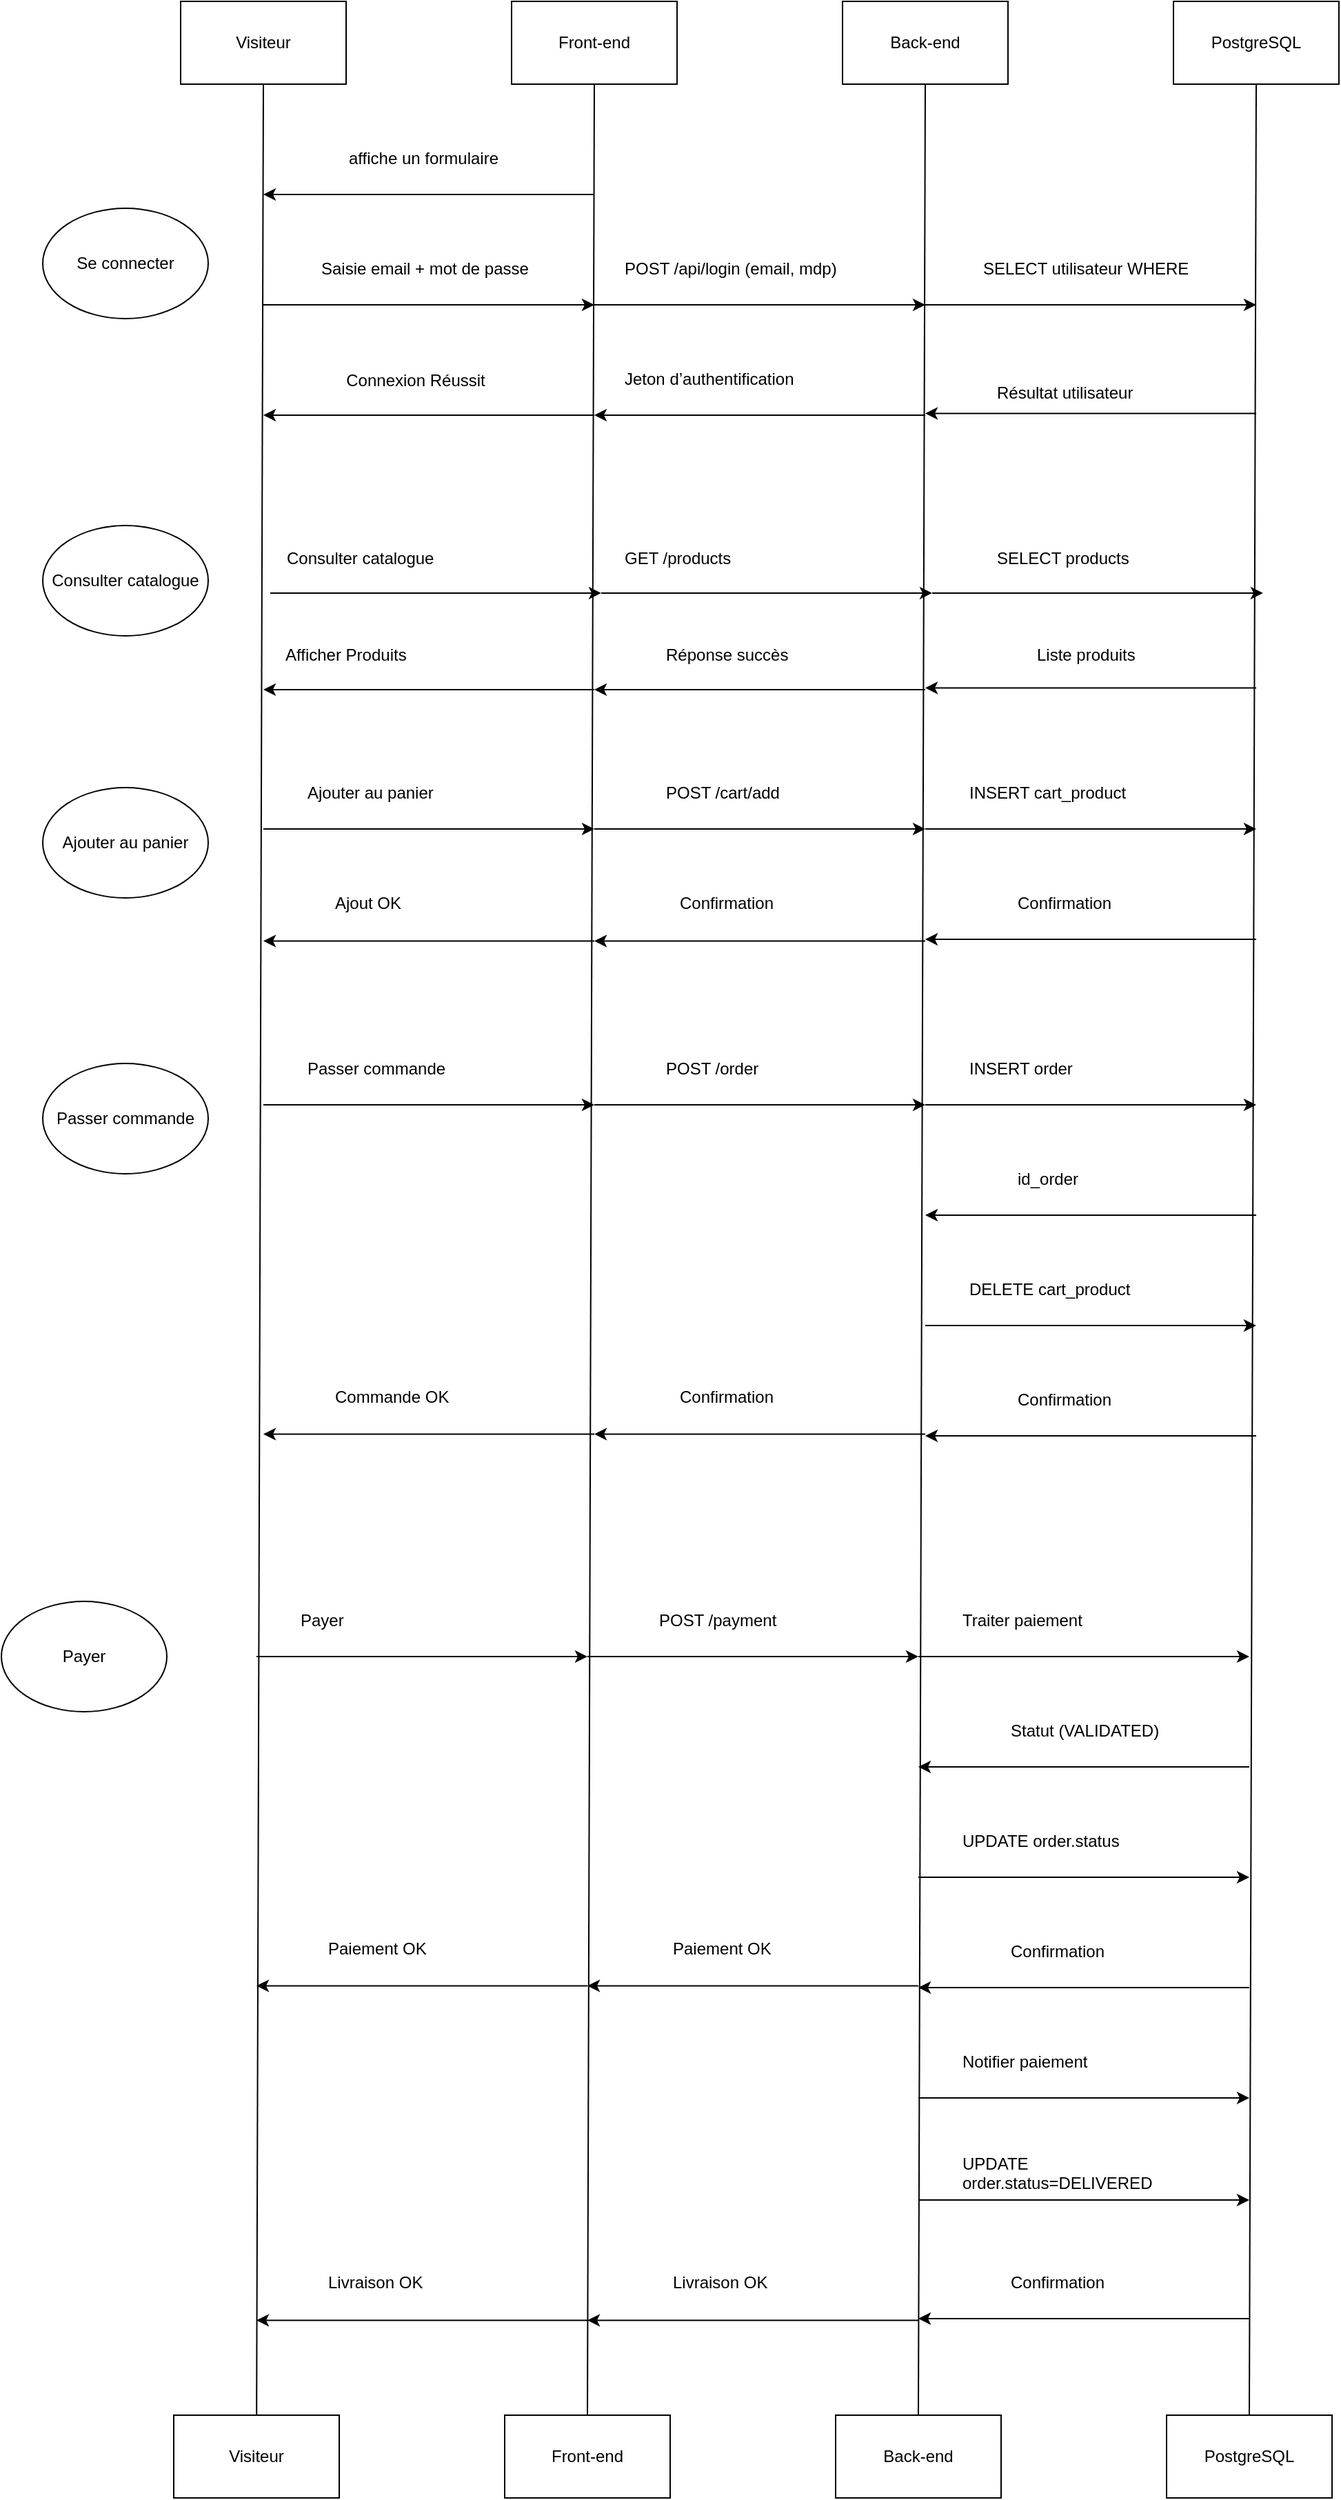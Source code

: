 <mxfile version="27.1.6">
  <diagram name="Page-1" id="6YRKSSHgjg5UnFIQXleZ">
    <mxGraphModel dx="1958" dy="955" grid="1" gridSize="10" guides="1" tooltips="1" connect="1" arrows="1" fold="1" page="1" pageScale="1" pageWidth="827" pageHeight="1169" math="0" shadow="0">
      <root>
        <mxCell id="0" />
        <mxCell id="1" parent="0" />
        <mxCell id="RmnIdKcEfgMWNVoL5vVS-1" value="Se connecter" style="ellipse;whiteSpace=wrap;html=1;" vertex="1" parent="1">
          <mxGeometry x="290" y="350" width="120" height="80" as="geometry" />
        </mxCell>
        <mxCell id="RmnIdKcEfgMWNVoL5vVS-2" value="Visiteur" style="rounded=0;whiteSpace=wrap;html=1;" vertex="1" parent="1">
          <mxGeometry x="390" y="200" width="120" height="60" as="geometry" />
        </mxCell>
        <mxCell id="RmnIdKcEfgMWNVoL5vVS-3" value="Front-end" style="rounded=0;whiteSpace=wrap;html=1;" vertex="1" parent="1">
          <mxGeometry x="630" y="200" width="120" height="60" as="geometry" />
        </mxCell>
        <mxCell id="RmnIdKcEfgMWNVoL5vVS-4" value="Back-end" style="rounded=0;whiteSpace=wrap;html=1;" vertex="1" parent="1">
          <mxGeometry x="870" y="200" width="120" height="60" as="geometry" />
        </mxCell>
        <mxCell id="RmnIdKcEfgMWNVoL5vVS-5" value="PostgreSQL" style="rounded=0;whiteSpace=wrap;html=1;" vertex="1" parent="1">
          <mxGeometry x="1110" y="200" width="120" height="60" as="geometry" />
        </mxCell>
        <mxCell id="RmnIdKcEfgMWNVoL5vVS-6" value="Saisie email + mot de passe" style="text;whiteSpace=wrap;" vertex="1" parent="1">
          <mxGeometry x="490" y="380" width="180" height="40" as="geometry" />
        </mxCell>
        <mxCell id="RmnIdKcEfgMWNVoL5vVS-7" value="POST /api/login (email, mdp)" style="text;whiteSpace=wrap;" vertex="1" parent="1">
          <mxGeometry x="710" y="380" width="190" height="40" as="geometry" />
        </mxCell>
        <mxCell id="RmnIdKcEfgMWNVoL5vVS-8" value="SELECT utilisateur WHERE" style="text;whiteSpace=wrap;" vertex="1" parent="1">
          <mxGeometry x="970" y="380" width="180" height="40" as="geometry" />
        </mxCell>
        <mxCell id="RmnIdKcEfgMWNVoL5vVS-9" value="Résultat utilisateur" style="text;whiteSpace=wrap;" vertex="1" parent="1">
          <mxGeometry x="980" y="470" width="130" height="40" as="geometry" />
        </mxCell>
        <mxCell id="RmnIdKcEfgMWNVoL5vVS-10" value="Jeton d’authentification" style="text;whiteSpace=wrap;" vertex="1" parent="1">
          <mxGeometry x="710" y="460" width="160" height="40" as="geometry" />
        </mxCell>
        <mxCell id="RmnIdKcEfgMWNVoL5vVS-11" value="Connexion Réussit" style="text;html=1;align=center;verticalAlign=middle;resizable=0;points=[];autosize=1;strokeColor=none;fillColor=none;" vertex="1" parent="1">
          <mxGeometry x="500" y="460" width="120" height="30" as="geometry" />
        </mxCell>
        <mxCell id="RmnIdKcEfgMWNVoL5vVS-12" value="Visiteur" style="rounded=0;whiteSpace=wrap;html=1;" vertex="1" parent="1">
          <mxGeometry x="385" y="1950" width="120" height="60" as="geometry" />
        </mxCell>
        <mxCell id="RmnIdKcEfgMWNVoL5vVS-13" value="Front-end" style="rounded=0;whiteSpace=wrap;html=1;" vertex="1" parent="1">
          <mxGeometry x="625" y="1950" width="120" height="60" as="geometry" />
        </mxCell>
        <mxCell id="RmnIdKcEfgMWNVoL5vVS-14" value="Back-end" style="rounded=0;whiteSpace=wrap;html=1;" vertex="1" parent="1">
          <mxGeometry x="865" y="1950" width="120" height="60" as="geometry" />
        </mxCell>
        <mxCell id="RmnIdKcEfgMWNVoL5vVS-15" value="PostgreSQL" style="rounded=0;whiteSpace=wrap;html=1;" vertex="1" parent="1">
          <mxGeometry x="1105" y="1950" width="120" height="60" as="geometry" />
        </mxCell>
        <mxCell id="RmnIdKcEfgMWNVoL5vVS-16" value="" style="endArrow=none;html=1;rounded=0;entryX=0.5;entryY=1;entryDx=0;entryDy=0;" edge="1" parent="1" source="RmnIdKcEfgMWNVoL5vVS-12" target="RmnIdKcEfgMWNVoL5vVS-2">
          <mxGeometry width="50" height="50" relative="1" as="geometry">
            <mxPoint x="420" y="520" as="sourcePoint" />
            <mxPoint x="470" y="470" as="targetPoint" />
          </mxGeometry>
        </mxCell>
        <mxCell id="RmnIdKcEfgMWNVoL5vVS-17" value="" style="endArrow=none;html=1;rounded=0;entryX=0.5;entryY=1;entryDx=0;entryDy=0;exitX=0.5;exitY=0;exitDx=0;exitDy=0;" edge="1" parent="1" source="RmnIdKcEfgMWNVoL5vVS-13" target="RmnIdKcEfgMWNVoL5vVS-3">
          <mxGeometry width="50" height="50" relative="1" as="geometry">
            <mxPoint x="680" y="690" as="sourcePoint" />
            <mxPoint x="680" y="360" as="targetPoint" />
          </mxGeometry>
        </mxCell>
        <mxCell id="RmnIdKcEfgMWNVoL5vVS-18" value="" style="endArrow=none;html=1;rounded=0;entryX=0.5;entryY=1;entryDx=0;entryDy=0;exitX=0.5;exitY=0;exitDx=0;exitDy=0;" edge="1" parent="1" source="RmnIdKcEfgMWNVoL5vVS-14" target="RmnIdKcEfgMWNVoL5vVS-4">
          <mxGeometry width="50" height="50" relative="1" as="geometry">
            <mxPoint x="700" y="680" as="sourcePoint" />
            <mxPoint x="700" y="350" as="targetPoint" />
          </mxGeometry>
        </mxCell>
        <mxCell id="RmnIdKcEfgMWNVoL5vVS-19" value="" style="endArrow=none;html=1;rounded=0;entryX=0.5;entryY=1;entryDx=0;entryDy=0;exitX=0.5;exitY=0;exitDx=0;exitDy=0;" edge="1" parent="1" source="RmnIdKcEfgMWNVoL5vVS-15" target="RmnIdKcEfgMWNVoL5vVS-5">
          <mxGeometry width="50" height="50" relative="1" as="geometry">
            <mxPoint x="940" y="680" as="sourcePoint" />
            <mxPoint x="940" y="350" as="targetPoint" />
          </mxGeometry>
        </mxCell>
        <mxCell id="RmnIdKcEfgMWNVoL5vVS-20" value="" style="endArrow=classic;html=1;rounded=0;" edge="1" parent="1">
          <mxGeometry width="50" height="50" relative="1" as="geometry">
            <mxPoint x="450" y="420" as="sourcePoint" />
            <mxPoint x="690" y="420" as="targetPoint" />
          </mxGeometry>
        </mxCell>
        <mxCell id="RmnIdKcEfgMWNVoL5vVS-21" value="" style="endArrow=classic;html=1;rounded=0;" edge="1" parent="1">
          <mxGeometry width="50" height="50" relative="1" as="geometry">
            <mxPoint x="690" y="420" as="sourcePoint" />
            <mxPoint x="930" y="420" as="targetPoint" />
          </mxGeometry>
        </mxCell>
        <mxCell id="RmnIdKcEfgMWNVoL5vVS-22" value="" style="endArrow=classic;html=1;rounded=0;" edge="1" parent="1">
          <mxGeometry width="50" height="50" relative="1" as="geometry">
            <mxPoint x="930" y="420" as="sourcePoint" />
            <mxPoint x="1170" y="420" as="targetPoint" />
          </mxGeometry>
        </mxCell>
        <mxCell id="RmnIdKcEfgMWNVoL5vVS-23" value="" style="endArrow=classic;html=1;rounded=0;" edge="1" parent="1">
          <mxGeometry width="50" height="50" relative="1" as="geometry">
            <mxPoint x="930" y="500" as="sourcePoint" />
            <mxPoint x="690" y="500" as="targetPoint" />
          </mxGeometry>
        </mxCell>
        <mxCell id="RmnIdKcEfgMWNVoL5vVS-24" value="" style="endArrow=classic;html=1;rounded=0;" edge="1" parent="1">
          <mxGeometry width="50" height="50" relative="1" as="geometry">
            <mxPoint x="1170" y="498.75" as="sourcePoint" />
            <mxPoint x="930" y="498.75" as="targetPoint" />
          </mxGeometry>
        </mxCell>
        <mxCell id="RmnIdKcEfgMWNVoL5vVS-25" value="" style="endArrow=classic;html=1;rounded=0;" edge="1" parent="1">
          <mxGeometry width="50" height="50" relative="1" as="geometry">
            <mxPoint x="690" y="500" as="sourcePoint" />
            <mxPoint x="450" y="500" as="targetPoint" />
          </mxGeometry>
        </mxCell>
        <mxCell id="RmnIdKcEfgMWNVoL5vVS-26" value="Ajouter au panier" style="text;whiteSpace=wrap;" vertex="1" parent="1">
          <mxGeometry x="480" y="760" width="190" height="40" as="geometry" />
        </mxCell>
        <mxCell id="RmnIdKcEfgMWNVoL5vVS-27" value="POST /cart/add" style="text;whiteSpace=wrap;" vertex="1" parent="1">
          <mxGeometry x="740" y="760" width="130" height="40" as="geometry" />
        </mxCell>
        <mxCell id="RmnIdKcEfgMWNVoL5vVS-28" value="INSERT cart_product" style="text;whiteSpace=wrap;" vertex="1" parent="1">
          <mxGeometry x="960" y="760" width="180" height="40" as="geometry" />
        </mxCell>
        <mxCell id="RmnIdKcEfgMWNVoL5vVS-29" value="Confirmation" style="text;whiteSpace=wrap;" vertex="1" parent="1">
          <mxGeometry x="995" y="840" width="130" height="40" as="geometry" />
        </mxCell>
        <mxCell id="RmnIdKcEfgMWNVoL5vVS-30" value="Confirmation" style="text;whiteSpace=wrap;" vertex="1" parent="1">
          <mxGeometry x="750" y="840" width="140" height="40" as="geometry" />
        </mxCell>
        <mxCell id="RmnIdKcEfgMWNVoL5vVS-31" value="Ajout OK" style="text;whiteSpace=wrap;" vertex="1" parent="1">
          <mxGeometry x="500" y="840" width="150" height="40" as="geometry" />
        </mxCell>
        <mxCell id="RmnIdKcEfgMWNVoL5vVS-32" value="&lt;span style=&quot;text-align: left;&quot;&gt;Ajouter au panier&lt;/span&gt;" style="ellipse;whiteSpace=wrap;html=1;" vertex="1" parent="1">
          <mxGeometry x="290" y="770" width="120" height="80" as="geometry" />
        </mxCell>
        <mxCell id="RmnIdKcEfgMWNVoL5vVS-33" value="" style="endArrow=classic;html=1;rounded=0;" edge="1" parent="1">
          <mxGeometry width="50" height="50" relative="1" as="geometry">
            <mxPoint x="450" y="800" as="sourcePoint" />
            <mxPoint x="690" y="800" as="targetPoint" />
          </mxGeometry>
        </mxCell>
        <mxCell id="RmnIdKcEfgMWNVoL5vVS-34" value="" style="endArrow=classic;html=1;rounded=0;" edge="1" parent="1">
          <mxGeometry width="50" height="50" relative="1" as="geometry">
            <mxPoint x="690" y="800" as="sourcePoint" />
            <mxPoint x="930" y="800" as="targetPoint" />
          </mxGeometry>
        </mxCell>
        <mxCell id="RmnIdKcEfgMWNVoL5vVS-35" value="" style="endArrow=classic;html=1;rounded=0;" edge="1" parent="1">
          <mxGeometry width="50" height="50" relative="1" as="geometry">
            <mxPoint x="930" y="800" as="sourcePoint" />
            <mxPoint x="1170" y="800" as="targetPoint" />
          </mxGeometry>
        </mxCell>
        <mxCell id="RmnIdKcEfgMWNVoL5vVS-36" value="" style="endArrow=classic;html=1;rounded=0;" edge="1" parent="1">
          <mxGeometry width="50" height="50" relative="1" as="geometry">
            <mxPoint x="930" y="881.25" as="sourcePoint" />
            <mxPoint x="690" y="881.25" as="targetPoint" />
          </mxGeometry>
        </mxCell>
        <mxCell id="RmnIdKcEfgMWNVoL5vVS-37" value="" style="endArrow=classic;html=1;rounded=0;" edge="1" parent="1">
          <mxGeometry width="50" height="50" relative="1" as="geometry">
            <mxPoint x="1170" y="880" as="sourcePoint" />
            <mxPoint x="930" y="880" as="targetPoint" />
          </mxGeometry>
        </mxCell>
        <mxCell id="RmnIdKcEfgMWNVoL5vVS-38" value="" style="endArrow=classic;html=1;rounded=0;" edge="1" parent="1">
          <mxGeometry width="50" height="50" relative="1" as="geometry">
            <mxPoint x="690" y="881.25" as="sourcePoint" />
            <mxPoint x="450" y="881.25" as="targetPoint" />
          </mxGeometry>
        </mxCell>
        <mxCell id="RmnIdKcEfgMWNVoL5vVS-53" value="affiche un formulaire" style="text;whiteSpace=wrap;html=1;" vertex="1" parent="1">
          <mxGeometry x="510" y="300" width="140" height="40" as="geometry" />
        </mxCell>
        <mxCell id="RmnIdKcEfgMWNVoL5vVS-54" value="" style="endArrow=classic;html=1;rounded=0;" edge="1" parent="1">
          <mxGeometry width="50" height="50" relative="1" as="geometry">
            <mxPoint x="690" y="340" as="sourcePoint" />
            <mxPoint x="450" y="340" as="targetPoint" />
          </mxGeometry>
        </mxCell>
        <mxCell id="RmnIdKcEfgMWNVoL5vVS-69" value="Consulter catalogue" style="text;whiteSpace=wrap;" vertex="1" parent="1">
          <mxGeometry x="465" y="590" width="200" height="40" as="geometry" />
        </mxCell>
        <mxCell id="RmnIdKcEfgMWNVoL5vVS-70" value="GET /products" style="text;whiteSpace=wrap;" vertex="1" parent="1">
          <mxGeometry x="710" y="590" width="190" height="40" as="geometry" />
        </mxCell>
        <mxCell id="RmnIdKcEfgMWNVoL5vVS-71" value="SELECT products" style="text;whiteSpace=wrap;" vertex="1" parent="1">
          <mxGeometry x="980" y="590" width="130" height="40" as="geometry" />
        </mxCell>
        <mxCell id="RmnIdKcEfgMWNVoL5vVS-72" value="Liste produits" style="text;whiteSpace=wrap;" vertex="1" parent="1">
          <mxGeometry x="1008.5" y="660" width="93" height="40" as="geometry" />
        </mxCell>
        <mxCell id="RmnIdKcEfgMWNVoL5vVS-73" value="Réponse succès" style="text;whiteSpace=wrap;" vertex="1" parent="1">
          <mxGeometry x="740" y="660" width="120" height="40" as="geometry" />
        </mxCell>
        <mxCell id="RmnIdKcEfgMWNVoL5vVS-74" value="Afficher Produits" style="text;whiteSpace=wrap;" vertex="1" parent="1">
          <mxGeometry x="464" y="660" width="220" height="40" as="geometry" />
        </mxCell>
        <mxCell id="RmnIdKcEfgMWNVoL5vVS-78" value="" style="endArrow=classic;html=1;rounded=0;" edge="1" parent="1">
          <mxGeometry width="50" height="50" relative="1" as="geometry">
            <mxPoint x="930" y="698.95" as="sourcePoint" />
            <mxPoint x="690" y="698.95" as="targetPoint" />
          </mxGeometry>
        </mxCell>
        <mxCell id="RmnIdKcEfgMWNVoL5vVS-79" value="" style="endArrow=classic;html=1;rounded=0;" edge="1" parent="1">
          <mxGeometry width="50" height="50" relative="1" as="geometry">
            <mxPoint x="1170" y="697.7" as="sourcePoint" />
            <mxPoint x="930" y="697.7" as="targetPoint" />
          </mxGeometry>
        </mxCell>
        <mxCell id="RmnIdKcEfgMWNVoL5vVS-80" value="" style="endArrow=classic;html=1;rounded=0;" edge="1" parent="1">
          <mxGeometry width="50" height="50" relative="1" as="geometry">
            <mxPoint x="690" y="698.95" as="sourcePoint" />
            <mxPoint x="450" y="698.95" as="targetPoint" />
          </mxGeometry>
        </mxCell>
        <mxCell id="RmnIdKcEfgMWNVoL5vVS-81" value="" style="endArrow=classic;html=1;rounded=0;" edge="1" parent="1">
          <mxGeometry width="50" height="50" relative="1" as="geometry">
            <mxPoint x="455" y="628.95" as="sourcePoint" />
            <mxPoint x="695" y="628.95" as="targetPoint" />
          </mxGeometry>
        </mxCell>
        <mxCell id="RmnIdKcEfgMWNVoL5vVS-82" value="" style="endArrow=classic;html=1;rounded=0;" edge="1" parent="1">
          <mxGeometry width="50" height="50" relative="1" as="geometry">
            <mxPoint x="695" y="628.95" as="sourcePoint" />
            <mxPoint x="935" y="628.95" as="targetPoint" />
          </mxGeometry>
        </mxCell>
        <mxCell id="RmnIdKcEfgMWNVoL5vVS-83" value="" style="endArrow=classic;html=1;rounded=0;" edge="1" parent="1">
          <mxGeometry width="50" height="50" relative="1" as="geometry">
            <mxPoint x="935" y="628.95" as="sourcePoint" />
            <mxPoint x="1175" y="628.95" as="targetPoint" />
          </mxGeometry>
        </mxCell>
        <mxCell id="RmnIdKcEfgMWNVoL5vVS-84" value="&lt;p style=&quot;white-space-collapse: preserve;&quot; dir=&quot;auto&quot;&gt;Consulter catalogue&lt;/p&gt;" style="ellipse;whiteSpace=wrap;html=1;" vertex="1" parent="1">
          <mxGeometry x="290" y="580" width="120" height="80" as="geometry" />
        </mxCell>
        <mxCell id="RmnIdKcEfgMWNVoL5vVS-112" value="Passer commande" style="text;whiteSpace=wrap;" vertex="1" parent="1">
          <mxGeometry x="480" y="960" width="190" height="40" as="geometry" />
        </mxCell>
        <mxCell id="RmnIdKcEfgMWNVoL5vVS-113" value="POST /order" style="text;whiteSpace=wrap;" vertex="1" parent="1">
          <mxGeometry x="740" y="960" width="130" height="40" as="geometry" />
        </mxCell>
        <mxCell id="RmnIdKcEfgMWNVoL5vVS-114" value="INSERT order" style="text;whiteSpace=wrap;" vertex="1" parent="1">
          <mxGeometry x="960" y="960" width="180" height="40" as="geometry" />
        </mxCell>
        <mxCell id="RmnIdKcEfgMWNVoL5vVS-115" value="id_order" style="text;whiteSpace=wrap;" vertex="1" parent="1">
          <mxGeometry x="995" y="1040" width="130" height="40" as="geometry" />
        </mxCell>
        <mxCell id="RmnIdKcEfgMWNVoL5vVS-116" value="Confirmation" style="text;whiteSpace=wrap;" vertex="1" parent="1">
          <mxGeometry x="750" y="1197.5" width="140" height="40" as="geometry" />
        </mxCell>
        <mxCell id="RmnIdKcEfgMWNVoL5vVS-117" value="Commande OK" style="text;whiteSpace=wrap;" vertex="1" parent="1">
          <mxGeometry x="500" y="1197.5" width="150" height="40" as="geometry" />
        </mxCell>
        <mxCell id="RmnIdKcEfgMWNVoL5vVS-118" value="&lt;p style=&quot;white-space-collapse: preserve;&quot; dir=&quot;auto&quot;&gt;Passer commande&lt;/p&gt;" style="ellipse;whiteSpace=wrap;html=1;" vertex="1" parent="1">
          <mxGeometry x="290" y="970" width="120" height="80" as="geometry" />
        </mxCell>
        <mxCell id="RmnIdKcEfgMWNVoL5vVS-119" value="" style="endArrow=classic;html=1;rounded=0;" edge="1" parent="1">
          <mxGeometry width="50" height="50" relative="1" as="geometry">
            <mxPoint x="450" y="1000" as="sourcePoint" />
            <mxPoint x="690" y="1000" as="targetPoint" />
          </mxGeometry>
        </mxCell>
        <mxCell id="RmnIdKcEfgMWNVoL5vVS-120" value="" style="endArrow=classic;html=1;rounded=0;" edge="1" parent="1">
          <mxGeometry width="50" height="50" relative="1" as="geometry">
            <mxPoint x="690" y="1000" as="sourcePoint" />
            <mxPoint x="930" y="1000" as="targetPoint" />
          </mxGeometry>
        </mxCell>
        <mxCell id="RmnIdKcEfgMWNVoL5vVS-121" value="" style="endArrow=classic;html=1;rounded=0;" edge="1" parent="1">
          <mxGeometry width="50" height="50" relative="1" as="geometry">
            <mxPoint x="930" y="1000" as="sourcePoint" />
            <mxPoint x="1170" y="1000" as="targetPoint" />
          </mxGeometry>
        </mxCell>
        <mxCell id="RmnIdKcEfgMWNVoL5vVS-122" value="" style="endArrow=classic;html=1;rounded=0;" edge="1" parent="1">
          <mxGeometry width="50" height="50" relative="1" as="geometry">
            <mxPoint x="930" y="1238.75" as="sourcePoint" />
            <mxPoint x="690" y="1238.75" as="targetPoint" />
          </mxGeometry>
        </mxCell>
        <mxCell id="RmnIdKcEfgMWNVoL5vVS-123" value="" style="endArrow=classic;html=1;rounded=0;" edge="1" parent="1">
          <mxGeometry width="50" height="50" relative="1" as="geometry">
            <mxPoint x="1170" y="1080" as="sourcePoint" />
            <mxPoint x="930" y="1080" as="targetPoint" />
          </mxGeometry>
        </mxCell>
        <mxCell id="RmnIdKcEfgMWNVoL5vVS-124" value="" style="endArrow=classic;html=1;rounded=0;" edge="1" parent="1">
          <mxGeometry width="50" height="50" relative="1" as="geometry">
            <mxPoint x="690" y="1238.75" as="sourcePoint" />
            <mxPoint x="450" y="1238.75" as="targetPoint" />
          </mxGeometry>
        </mxCell>
        <mxCell id="RmnIdKcEfgMWNVoL5vVS-125" value="DELETE cart_product" style="text;whiteSpace=wrap;" vertex="1" parent="1">
          <mxGeometry x="960" y="1120" width="180" height="40" as="geometry" />
        </mxCell>
        <mxCell id="RmnIdKcEfgMWNVoL5vVS-126" value="Confirmation" style="text;whiteSpace=wrap;" vertex="1" parent="1">
          <mxGeometry x="995" y="1200" width="130" height="40" as="geometry" />
        </mxCell>
        <mxCell id="RmnIdKcEfgMWNVoL5vVS-127" value="" style="endArrow=classic;html=1;rounded=0;" edge="1" parent="1">
          <mxGeometry width="50" height="50" relative="1" as="geometry">
            <mxPoint x="930" y="1160" as="sourcePoint" />
            <mxPoint x="1170" y="1160" as="targetPoint" />
          </mxGeometry>
        </mxCell>
        <mxCell id="RmnIdKcEfgMWNVoL5vVS-128" value="" style="endArrow=classic;html=1;rounded=0;" edge="1" parent="1">
          <mxGeometry width="50" height="50" relative="1" as="geometry">
            <mxPoint x="1170" y="1240" as="sourcePoint" />
            <mxPoint x="930" y="1240" as="targetPoint" />
          </mxGeometry>
        </mxCell>
        <mxCell id="RmnIdKcEfgMWNVoL5vVS-129" value="Payer" style="text;whiteSpace=wrap;" vertex="1" parent="1">
          <mxGeometry x="475" y="1360" width="190" height="40" as="geometry" />
        </mxCell>
        <mxCell id="RmnIdKcEfgMWNVoL5vVS-130" value="POST /payment" style="text;whiteSpace=wrap;" vertex="1" parent="1">
          <mxGeometry x="735" y="1360" width="130" height="40" as="geometry" />
        </mxCell>
        <mxCell id="RmnIdKcEfgMWNVoL5vVS-131" value="Traiter paiement" style="text;whiteSpace=wrap;" vertex="1" parent="1">
          <mxGeometry x="955" y="1360" width="180" height="40" as="geometry" />
        </mxCell>
        <mxCell id="RmnIdKcEfgMWNVoL5vVS-132" value="Statut (VALIDATED)" style="text;whiteSpace=wrap;" vertex="1" parent="1">
          <mxGeometry x="990" y="1440" width="130" height="40" as="geometry" />
        </mxCell>
        <mxCell id="RmnIdKcEfgMWNVoL5vVS-133" value="Paiement OK" style="text;whiteSpace=wrap;" vertex="1" parent="1">
          <mxGeometry x="745" y="1597.5" width="140" height="40" as="geometry" />
        </mxCell>
        <mxCell id="RmnIdKcEfgMWNVoL5vVS-134" value="Paiement OK" style="text;whiteSpace=wrap;" vertex="1" parent="1">
          <mxGeometry x="495" y="1597.5" width="150" height="40" as="geometry" />
        </mxCell>
        <mxCell id="RmnIdKcEfgMWNVoL5vVS-135" value="" style="endArrow=classic;html=1;rounded=0;" edge="1" parent="1">
          <mxGeometry width="50" height="50" relative="1" as="geometry">
            <mxPoint x="445" y="1400" as="sourcePoint" />
            <mxPoint x="685" y="1400" as="targetPoint" />
          </mxGeometry>
        </mxCell>
        <mxCell id="RmnIdKcEfgMWNVoL5vVS-136" value="" style="endArrow=classic;html=1;rounded=0;" edge="1" parent="1">
          <mxGeometry width="50" height="50" relative="1" as="geometry">
            <mxPoint x="685" y="1400" as="sourcePoint" />
            <mxPoint x="925" y="1400" as="targetPoint" />
          </mxGeometry>
        </mxCell>
        <mxCell id="RmnIdKcEfgMWNVoL5vVS-137" value="" style="endArrow=classic;html=1;rounded=0;" edge="1" parent="1">
          <mxGeometry width="50" height="50" relative="1" as="geometry">
            <mxPoint x="925" y="1400" as="sourcePoint" />
            <mxPoint x="1165" y="1400" as="targetPoint" />
          </mxGeometry>
        </mxCell>
        <mxCell id="RmnIdKcEfgMWNVoL5vVS-138" value="" style="endArrow=classic;html=1;rounded=0;" edge="1" parent="1">
          <mxGeometry width="50" height="50" relative="1" as="geometry">
            <mxPoint x="925" y="1638.75" as="sourcePoint" />
            <mxPoint x="685" y="1638.75" as="targetPoint" />
          </mxGeometry>
        </mxCell>
        <mxCell id="RmnIdKcEfgMWNVoL5vVS-139" value="" style="endArrow=classic;html=1;rounded=0;" edge="1" parent="1">
          <mxGeometry width="50" height="50" relative="1" as="geometry">
            <mxPoint x="1165" y="1480" as="sourcePoint" />
            <mxPoint x="925" y="1480" as="targetPoint" />
          </mxGeometry>
        </mxCell>
        <mxCell id="RmnIdKcEfgMWNVoL5vVS-140" value="" style="endArrow=classic;html=1;rounded=0;" edge="1" parent="1">
          <mxGeometry width="50" height="50" relative="1" as="geometry">
            <mxPoint x="685" y="1638.75" as="sourcePoint" />
            <mxPoint x="445" y="1638.75" as="targetPoint" />
          </mxGeometry>
        </mxCell>
        <mxCell id="RmnIdKcEfgMWNVoL5vVS-141" value="UPDATE order.status" style="text;whiteSpace=wrap;" vertex="1" parent="1">
          <mxGeometry x="955" y="1520" width="180" height="40" as="geometry" />
        </mxCell>
        <mxCell id="RmnIdKcEfgMWNVoL5vVS-142" value="Confirmation" style="text;whiteSpace=wrap;" vertex="1" parent="1">
          <mxGeometry x="990" y="1600" width="130" height="40" as="geometry" />
        </mxCell>
        <mxCell id="RmnIdKcEfgMWNVoL5vVS-143" value="" style="endArrow=classic;html=1;rounded=0;" edge="1" parent="1">
          <mxGeometry width="50" height="50" relative="1" as="geometry">
            <mxPoint x="925" y="1560" as="sourcePoint" />
            <mxPoint x="1165" y="1560" as="targetPoint" />
          </mxGeometry>
        </mxCell>
        <mxCell id="RmnIdKcEfgMWNVoL5vVS-144" value="" style="endArrow=classic;html=1;rounded=0;" edge="1" parent="1">
          <mxGeometry width="50" height="50" relative="1" as="geometry">
            <mxPoint x="1165" y="1640" as="sourcePoint" />
            <mxPoint x="925" y="1640" as="targetPoint" />
          </mxGeometry>
        </mxCell>
        <mxCell id="RmnIdKcEfgMWNVoL5vVS-145" value="&lt;p style=&quot;white-space-collapse: preserve;&quot; dir=&quot;auto&quot;&gt;Payer&lt;/p&gt;" style="ellipse;whiteSpace=wrap;html=1;" vertex="1" parent="1">
          <mxGeometry x="260" y="1360" width="120" height="80" as="geometry" />
        </mxCell>
        <mxCell id="RmnIdKcEfgMWNVoL5vVS-146" value="Notifier paiement" style="text;whiteSpace=wrap;" vertex="1" parent="1">
          <mxGeometry x="955" y="1680" width="180" height="40" as="geometry" />
        </mxCell>
        <mxCell id="RmnIdKcEfgMWNVoL5vVS-147" value="" style="endArrow=classic;html=1;rounded=0;" edge="1" parent="1">
          <mxGeometry width="50" height="50" relative="1" as="geometry">
            <mxPoint x="925" y="1720" as="sourcePoint" />
            <mxPoint x="1165" y="1720" as="targetPoint" />
          </mxGeometry>
        </mxCell>
        <mxCell id="RmnIdKcEfgMWNVoL5vVS-148" value="UPDATE order.status=DELIVERED" style="text;whiteSpace=wrap;" vertex="1" parent="1">
          <mxGeometry x="955" y="1754" width="180" height="40" as="geometry" />
        </mxCell>
        <mxCell id="RmnIdKcEfgMWNVoL5vVS-149" value="" style="endArrow=classic;html=1;rounded=0;" edge="1" parent="1">
          <mxGeometry width="50" height="50" relative="1" as="geometry">
            <mxPoint x="925" y="1794" as="sourcePoint" />
            <mxPoint x="1165" y="1794" as="targetPoint" />
          </mxGeometry>
        </mxCell>
        <mxCell id="RmnIdKcEfgMWNVoL5vVS-150" value="Confirmation" style="text;whiteSpace=wrap;" vertex="1" parent="1">
          <mxGeometry x="990" y="1840" width="130" height="40" as="geometry" />
        </mxCell>
        <mxCell id="RmnIdKcEfgMWNVoL5vVS-151" value="" style="endArrow=classic;html=1;rounded=0;" edge="1" parent="1">
          <mxGeometry width="50" height="50" relative="1" as="geometry">
            <mxPoint x="1165" y="1880" as="sourcePoint" />
            <mxPoint x="925" y="1880" as="targetPoint" />
          </mxGeometry>
        </mxCell>
        <mxCell id="RmnIdKcEfgMWNVoL5vVS-152" value="Livraison OK" style="text;whiteSpace=wrap;" vertex="1" parent="1">
          <mxGeometry x="745" y="1840" width="140" height="40" as="geometry" />
        </mxCell>
        <mxCell id="RmnIdKcEfgMWNVoL5vVS-153" value="Livraison OK" style="text;whiteSpace=wrap;" vertex="1" parent="1">
          <mxGeometry x="495" y="1840" width="150" height="40" as="geometry" />
        </mxCell>
        <mxCell id="RmnIdKcEfgMWNVoL5vVS-154" value="" style="endArrow=classic;html=1;rounded=0;" edge="1" parent="1">
          <mxGeometry width="50" height="50" relative="1" as="geometry">
            <mxPoint x="925" y="1881.25" as="sourcePoint" />
            <mxPoint x="685" y="1881.25" as="targetPoint" />
          </mxGeometry>
        </mxCell>
        <mxCell id="RmnIdKcEfgMWNVoL5vVS-155" value="" style="endArrow=classic;html=1;rounded=0;" edge="1" parent="1">
          <mxGeometry width="50" height="50" relative="1" as="geometry">
            <mxPoint x="685" y="1881.25" as="sourcePoint" />
            <mxPoint x="445" y="1881.25" as="targetPoint" />
          </mxGeometry>
        </mxCell>
      </root>
    </mxGraphModel>
  </diagram>
</mxfile>
